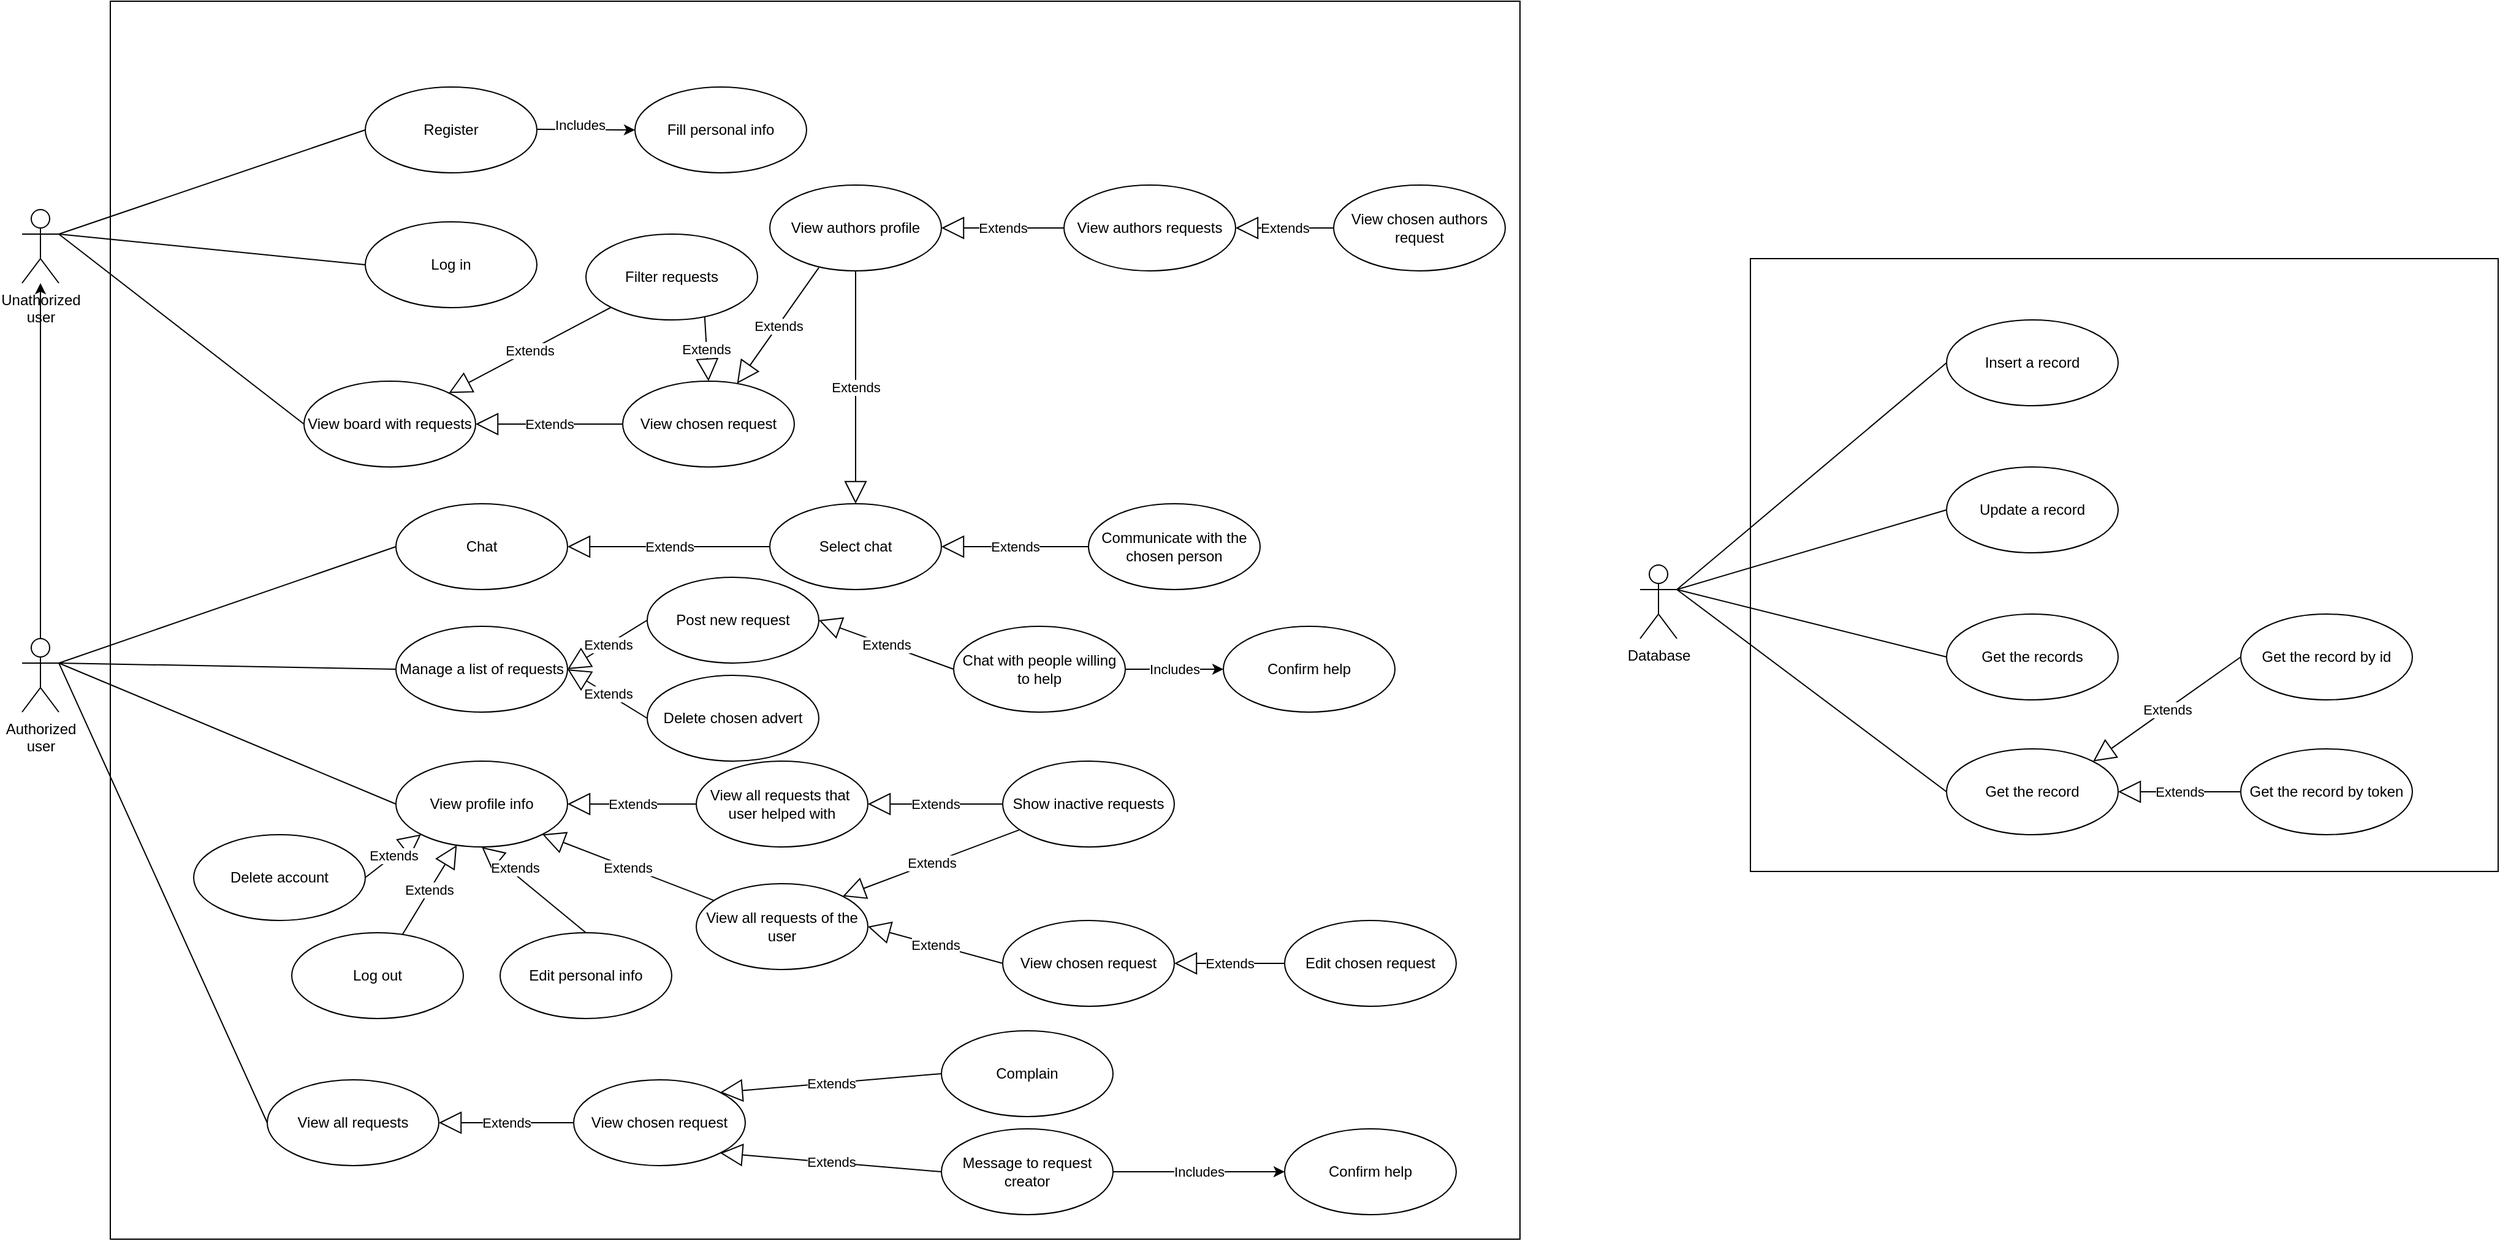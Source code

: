 <mxfile version="20.8.19" type="device"><diagram name="Page-1" id="T6e2aALSWX222qrkPBrM"><mxGraphModel dx="1290" dy="1731" grid="1" gridSize="10" guides="1" tooltips="1" connect="1" arrows="1" fold="1" page="1" pageScale="1" pageWidth="850" pageHeight="1100" math="0" shadow="0"><root><mxCell id="0"/><mxCell id="1" parent="0"/><mxCell id="k-0xFkzJwMOGXg3NnKaz-1" value="Unathorized&lt;br&gt;user" style="shape=umlActor;verticalLabelPosition=bottom;verticalAlign=top;html=1;outlineConnect=0;" parent="1" vertex="1"><mxGeometry x="120" y="100" width="30" height="60" as="geometry"/></mxCell><mxCell id="k-0xFkzJwMOGXg3NnKaz-4" value="" style="rounded=0;whiteSpace=wrap;html=1;" parent="1" vertex="1"><mxGeometry x="192" y="-70" width="1150" height="1010" as="geometry"/></mxCell><mxCell id="k-0xFkzJwMOGXg3NnKaz-5" value="" style="endArrow=none;html=1;rounded=0;exitX=1;exitY=0.333;exitDx=0;exitDy=0;exitPerimeter=0;entryX=0;entryY=0.5;entryDx=0;entryDy=0;" parent="1" source="k-0xFkzJwMOGXg3NnKaz-1" target="k-0xFkzJwMOGXg3NnKaz-14" edge="1"><mxGeometry width="50" height="50" relative="1" as="geometry"><mxPoint x="160" y="150" as="sourcePoint"/><mxPoint x="240" y="150" as="targetPoint"/></mxGeometry></mxCell><mxCell id="k-0xFkzJwMOGXg3NnKaz-6" value="Register" style="ellipse;whiteSpace=wrap;html=1;" parent="1" vertex="1"><mxGeometry x="400" width="140" height="70" as="geometry"/></mxCell><mxCell id="k-0xFkzJwMOGXg3NnKaz-7" value="Log in" style="ellipse;whiteSpace=wrap;html=1;" parent="1" vertex="1"><mxGeometry x="400" y="110" width="140" height="70" as="geometry"/></mxCell><mxCell id="k-0xFkzJwMOGXg3NnKaz-13" value="Fill personal info" style="ellipse;whiteSpace=wrap;html=1;" parent="1" vertex="1"><mxGeometry x="620" width="140" height="70" as="geometry"/></mxCell><mxCell id="k-0xFkzJwMOGXg3NnKaz-14" value="View board with requests" style="ellipse;whiteSpace=wrap;html=1;" parent="1" vertex="1"><mxGeometry x="350" y="240" width="140" height="70" as="geometry"/></mxCell><mxCell id="k-0xFkzJwMOGXg3NnKaz-17" value="View chosen request" style="ellipse;whiteSpace=wrap;html=1;" parent="1" vertex="1"><mxGeometry x="610" y="240" width="140" height="70" as="geometry"/></mxCell><mxCell id="Wc-uRps6rWRMnbQ7GVoI-1" style="edgeStyle=orthogonalEdgeStyle;rounded=0;orthogonalLoop=1;jettySize=auto;html=1;exitX=0.5;exitY=0;exitDx=0;exitDy=0;exitPerimeter=0;" parent="1" source="k-0xFkzJwMOGXg3NnKaz-18" target="k-0xFkzJwMOGXg3NnKaz-1" edge="1"><mxGeometry relative="1" as="geometry"/></mxCell><mxCell id="k-0xFkzJwMOGXg3NnKaz-18" value="Authorized&lt;br&gt;user" style="shape=umlActor;verticalLabelPosition=bottom;verticalAlign=top;html=1;" parent="1" vertex="1"><mxGeometry x="120" y="450" width="30" height="60" as="geometry"/></mxCell><mxCell id="k-0xFkzJwMOGXg3NnKaz-24" value="Manage a list of requests" style="ellipse;whiteSpace=wrap;html=1;" parent="1" vertex="1"><mxGeometry x="425" y="440" width="140" height="70" as="geometry"/></mxCell><mxCell id="k-0xFkzJwMOGXg3NnKaz-25" value="View profile info" style="ellipse;whiteSpace=wrap;html=1;" parent="1" vertex="1"><mxGeometry x="425" y="550" width="140" height="70" as="geometry"/></mxCell><mxCell id="k-0xFkzJwMOGXg3NnKaz-30" value="View chosen request" style="ellipse;whiteSpace=wrap;html=1;" parent="1" vertex="1"><mxGeometry x="570" y="810" width="140" height="70" as="geometry"/></mxCell><mxCell id="k-0xFkzJwMOGXg3NnKaz-31" value="Message to request creator" style="ellipse;whiteSpace=wrap;html=1;" parent="1" vertex="1"><mxGeometry x="870" y="850" width="140" height="70" as="geometry"/></mxCell><mxCell id="k-0xFkzJwMOGXg3NnKaz-35" value="Complain" style="ellipse;whiteSpace=wrap;html=1;" parent="1" vertex="1"><mxGeometry x="870" y="770" width="140" height="70" as="geometry"/></mxCell><mxCell id="k-0xFkzJwMOGXg3NnKaz-40" value="View authors profile" style="ellipse;whiteSpace=wrap;html=1;" parent="1" vertex="1"><mxGeometry x="730" y="80" width="140" height="70" as="geometry"/></mxCell><mxCell id="k-0xFkzJwMOGXg3NnKaz-43" value="View authors requests" style="ellipse;whiteSpace=wrap;html=1;" parent="1" vertex="1"><mxGeometry x="970" y="80" width="140" height="70" as="geometry"/></mxCell><mxCell id="k-0xFkzJwMOGXg3NnKaz-44" value="Post new request" style="ellipse;whiteSpace=wrap;html=1;" parent="1" vertex="1"><mxGeometry x="630" y="400" width="140" height="70" as="geometry"/></mxCell><mxCell id="k-0xFkzJwMOGXg3NnKaz-46" value="Chat with people willing to help" style="ellipse;whiteSpace=wrap;html=1;" parent="1" vertex="1"><mxGeometry x="880" y="440" width="140" height="70" as="geometry"/></mxCell><mxCell id="k-0xFkzJwMOGXg3NnKaz-48" value="Extends" style="endArrow=block;endSize=16;endFill=0;html=1;rounded=0;entryX=1;entryY=0.5;entryDx=0;entryDy=0;exitX=0;exitY=0.5;exitDx=0;exitDy=0;" parent="1" source="k-0xFkzJwMOGXg3NnKaz-46" target="k-0xFkzJwMOGXg3NnKaz-44" edge="1"><mxGeometry width="160" relative="1" as="geometry"><mxPoint x="750" y="600" as="sourcePoint"/><mxPoint x="910" y="600" as="targetPoint"/></mxGeometry></mxCell><mxCell id="k-0xFkzJwMOGXg3NnKaz-50" value="Confirm help" style="ellipse;whiteSpace=wrap;html=1;" parent="1" vertex="1"><mxGeometry x="1150" y="850" width="140" height="70" as="geometry"/></mxCell><mxCell id="k-0xFkzJwMOGXg3NnKaz-52" value="Confirm help" style="ellipse;whiteSpace=wrap;html=1;" parent="1" vertex="1"><mxGeometry x="1100" y="440" width="140" height="70" as="geometry"/></mxCell><mxCell id="k-0xFkzJwMOGXg3NnKaz-54" value="View all requests that&amp;nbsp;&lt;br&gt;user helped with" style="ellipse;whiteSpace=wrap;html=1;" parent="1" vertex="1"><mxGeometry x="670" y="550" width="140" height="70" as="geometry"/></mxCell><mxCell id="k-0xFkzJwMOGXg3NnKaz-55" value="View all requests of the user" style="ellipse;whiteSpace=wrap;html=1;" parent="1" vertex="1"><mxGeometry x="670" y="650" width="140" height="70" as="geometry"/></mxCell><mxCell id="k-0xFkzJwMOGXg3NnKaz-58" value="Show inactive requests" style="ellipse;whiteSpace=wrap;html=1;" parent="1" vertex="1"><mxGeometry x="920" y="550" width="140" height="70" as="geometry"/></mxCell><mxCell id="k-0xFkzJwMOGXg3NnKaz-59" value="Extends" style="endArrow=block;endSize=16;endFill=0;html=1;rounded=0;entryX=1;entryY=0.5;entryDx=0;entryDy=0;" parent="1" source="k-0xFkzJwMOGXg3NnKaz-58" target="k-0xFkzJwMOGXg3NnKaz-54" edge="1"><mxGeometry width="160" relative="1" as="geometry"><mxPoint x="710" y="750" as="sourcePoint"/><mxPoint x="710" y="610" as="targetPoint"/></mxGeometry></mxCell><mxCell id="k-0xFkzJwMOGXg3NnKaz-60" value="Extends" style="endArrow=block;endSize=16;endFill=0;html=1;rounded=0;entryX=1;entryY=0;entryDx=0;entryDy=0;" parent="1" source="k-0xFkzJwMOGXg3NnKaz-58" target="k-0xFkzJwMOGXg3NnKaz-55" edge="1"><mxGeometry width="160" relative="1" as="geometry"><mxPoint x="690" y="750" as="sourcePoint"/><mxPoint x="850" y="750" as="targetPoint"/></mxGeometry></mxCell><mxCell id="k-0xFkzJwMOGXg3NnKaz-64" value="Edit personal info" style="ellipse;whiteSpace=wrap;html=1;" parent="1" vertex="1"><mxGeometry x="510" y="690" width="140" height="70" as="geometry"/></mxCell><mxCell id="k-0xFkzJwMOGXg3NnKaz-65" value="Log out" style="ellipse;whiteSpace=wrap;html=1;" parent="1" vertex="1"><mxGeometry x="340" y="690" width="140" height="70" as="geometry"/></mxCell><mxCell id="k-0xFkzJwMOGXg3NnKaz-67" value="Filter requests" style="ellipse;whiteSpace=wrap;html=1;" parent="1" vertex="1"><mxGeometry x="580" y="120" width="140" height="70" as="geometry"/></mxCell><mxCell id="k-0xFkzJwMOGXg3NnKaz-68" value="Extends" style="endArrow=block;endSize=16;endFill=0;html=1;rounded=0;exitX=0;exitY=1;exitDx=0;exitDy=0;" parent="1" source="k-0xFkzJwMOGXg3NnKaz-67" target="k-0xFkzJwMOGXg3NnKaz-14" edge="1"><mxGeometry width="160" relative="1" as="geometry"><mxPoint x="490" y="240" as="sourcePoint"/><mxPoint x="650" y="240" as="targetPoint"/></mxGeometry></mxCell><mxCell id="k-0xFkzJwMOGXg3NnKaz-69" value="" style="endArrow=classic;html=1;rounded=0;entryX=0;entryY=0.5;entryDx=0;entryDy=0;" parent="1" target="k-0xFkzJwMOGXg3NnKaz-13" edge="1"><mxGeometry relative="1" as="geometry"><mxPoint x="540" y="34.5" as="sourcePoint"/><mxPoint x="590" y="34.5" as="targetPoint"/><Array as="points"/></mxGeometry></mxCell><mxCell id="k-0xFkzJwMOGXg3NnKaz-70" value="Includes" style="edgeLabel;resizable=0;html=1;align=center;verticalAlign=middle;" parent="k-0xFkzJwMOGXg3NnKaz-69" connectable="0" vertex="1"><mxGeometry relative="1" as="geometry"><mxPoint x="-5" y="-4" as="offset"/></mxGeometry></mxCell><mxCell id="k-0xFkzJwMOGXg3NnKaz-74" value="Extends" style="endArrow=block;endSize=16;endFill=0;html=1;rounded=0;" parent="1" source="k-0xFkzJwMOGXg3NnKaz-65" target="k-0xFkzJwMOGXg3NnKaz-25" edge="1"><mxGeometry width="160" relative="1" as="geometry"><mxPoint x="260" y="690" as="sourcePoint"/><mxPoint x="420" y="690" as="targetPoint"/></mxGeometry></mxCell><mxCell id="k-0xFkzJwMOGXg3NnKaz-75" value="Extends" style="endArrow=block;endSize=16;endFill=0;html=1;rounded=0;exitX=0.5;exitY=0;exitDx=0;exitDy=0;entryX=0.5;entryY=1;entryDx=0;entryDy=0;" parent="1" source="k-0xFkzJwMOGXg3NnKaz-64" target="k-0xFkzJwMOGXg3NnKaz-25" edge="1"><mxGeometry x="0.429" y="-4" width="160" relative="1" as="geometry"><mxPoint x="320" y="700" as="sourcePoint"/><mxPoint x="511" y="623" as="targetPoint"/><mxPoint as="offset"/></mxGeometry></mxCell><mxCell id="k-0xFkzJwMOGXg3NnKaz-77" value="Extends" style="endArrow=block;endSize=16;endFill=0;html=1;rounded=0;entryX=1;entryY=1;entryDx=0;entryDy=0;" parent="1" source="k-0xFkzJwMOGXg3NnKaz-55" target="k-0xFkzJwMOGXg3NnKaz-25" edge="1"><mxGeometry width="160" relative="1" as="geometry"><mxPoint x="550" y="790" as="sourcePoint"/><mxPoint x="710" y="790" as="targetPoint"/></mxGeometry></mxCell><mxCell id="k-0xFkzJwMOGXg3NnKaz-78" value="Extends" style="endArrow=block;endSize=16;endFill=0;html=1;rounded=0;entryX=1;entryY=0.5;entryDx=0;entryDy=0;" parent="1" source="k-0xFkzJwMOGXg3NnKaz-54" target="k-0xFkzJwMOGXg3NnKaz-25" edge="1"><mxGeometry width="160" relative="1" as="geometry"><mxPoint x="570" y="670" as="sourcePoint"/><mxPoint x="730" y="670" as="targetPoint"/></mxGeometry></mxCell><mxCell id="k-0xFkzJwMOGXg3NnKaz-79" value="Extends" style="endArrow=block;endSize=16;endFill=0;html=1;rounded=0;entryX=1;entryY=0.5;entryDx=0;entryDy=0;exitX=0;exitY=0.5;exitDx=0;exitDy=0;" parent="1" source="k-0xFkzJwMOGXg3NnKaz-44" target="k-0xFkzJwMOGXg3NnKaz-24" edge="1"><mxGeometry width="160" relative="1" as="geometry"><mxPoint x="620" y="520" as="sourcePoint"/><mxPoint x="800" y="550" as="targetPoint"/></mxGeometry></mxCell><mxCell id="k-0xFkzJwMOGXg3NnKaz-85" value="" style="endArrow=classic;html=1;rounded=0;entryX=0;entryY=0.5;entryDx=0;entryDy=0;exitX=1;exitY=0.5;exitDx=0;exitDy=0;" parent="1" source="k-0xFkzJwMOGXg3NnKaz-31" target="k-0xFkzJwMOGXg3NnKaz-50" edge="1"><mxGeometry relative="1" as="geometry"><mxPoint x="910" y="336" as="sourcePoint"/><mxPoint x="990" y="336" as="targetPoint"/></mxGeometry></mxCell><mxCell id="k-0xFkzJwMOGXg3NnKaz-86" value="Includes" style="edgeLabel;resizable=0;html=1;align=center;verticalAlign=middle;" parent="k-0xFkzJwMOGXg3NnKaz-85" connectable="0" vertex="1"><mxGeometry relative="1" as="geometry"/></mxCell><mxCell id="k-0xFkzJwMOGXg3NnKaz-88" value="Extends" style="endArrow=block;endSize=16;endFill=0;html=1;rounded=0;exitX=0;exitY=0.5;exitDx=0;exitDy=0;entryX=1;entryY=0.5;entryDx=0;entryDy=0;" parent="1" source="k-0xFkzJwMOGXg3NnKaz-43" target="k-0xFkzJwMOGXg3NnKaz-40" edge="1"><mxGeometry width="160" relative="1" as="geometry"><mxPoint x="880" y="160" as="sourcePoint"/><mxPoint x="870" y="120" as="targetPoint"/></mxGeometry></mxCell><mxCell id="k-0xFkzJwMOGXg3NnKaz-89" value="Extends" style="endArrow=block;endSize=16;endFill=0;html=1;rounded=0;exitX=0.286;exitY=0.962;exitDx=0;exitDy=0;exitPerimeter=0;" parent="1" source="k-0xFkzJwMOGXg3NnKaz-40" target="k-0xFkzJwMOGXg3NnKaz-17" edge="1"><mxGeometry width="160" relative="1" as="geometry"><mxPoint x="760" y="170" as="sourcePoint"/><mxPoint x="920" y="170" as="targetPoint"/></mxGeometry></mxCell><mxCell id="k-0xFkzJwMOGXg3NnKaz-90" value="Extends" style="endArrow=block;endSize=16;endFill=0;html=1;rounded=0;entryX=1;entryY=0.5;entryDx=0;entryDy=0;" parent="1" source="k-0xFkzJwMOGXg3NnKaz-17" target="k-0xFkzJwMOGXg3NnKaz-14" edge="1"><mxGeometry width="160" relative="1" as="geometry"><mxPoint x="530" y="320" as="sourcePoint"/><mxPoint x="690" y="320" as="targetPoint"/></mxGeometry></mxCell><mxCell id="k-0xFkzJwMOGXg3NnKaz-94" value="Extends" style="endArrow=block;endSize=16;endFill=0;html=1;rounded=0;exitX=0.692;exitY=0.961;exitDx=0;exitDy=0;exitPerimeter=0;" parent="1" source="k-0xFkzJwMOGXg3NnKaz-67" edge="1"><mxGeometry width="160" relative="1" as="geometry"><mxPoint x="450" y="200" as="sourcePoint"/><mxPoint x="680" y="240" as="targetPoint"/></mxGeometry></mxCell><mxCell id="k-0xFkzJwMOGXg3NnKaz-97" value="Extends" style="endArrow=block;endSize=16;endFill=0;html=1;rounded=0;entryX=1;entryY=1;entryDx=0;entryDy=0;exitX=0;exitY=0.5;exitDx=0;exitDy=0;" parent="1" source="k-0xFkzJwMOGXg3NnKaz-31" target="k-0xFkzJwMOGXg3NnKaz-30" edge="1"><mxGeometry width="160" relative="1" as="geometry"><mxPoint x="610" y="330" as="sourcePoint"/><mxPoint x="770" y="330" as="targetPoint"/></mxGeometry></mxCell><mxCell id="k-0xFkzJwMOGXg3NnKaz-98" value="Extends" style="endArrow=block;endSize=16;endFill=0;html=1;rounded=0;entryX=1;entryY=0;entryDx=0;entryDy=0;exitX=0;exitY=0.5;exitDx=0;exitDy=0;" parent="1" source="k-0xFkzJwMOGXg3NnKaz-35" target="k-0xFkzJwMOGXg3NnKaz-30" edge="1"><mxGeometry width="160" relative="1" as="geometry"><mxPoint x="837" y="267" as="sourcePoint"/><mxPoint x="780" y="320" as="targetPoint"/></mxGeometry></mxCell><mxCell id="k-0xFkzJwMOGXg3NnKaz-100" value="View chosen request" style="ellipse;whiteSpace=wrap;html=1;" parent="1" vertex="1"><mxGeometry x="920" y="680" width="140" height="70" as="geometry"/></mxCell><mxCell id="k-0xFkzJwMOGXg3NnKaz-101" value="Extends" style="endArrow=block;endSize=16;endFill=0;html=1;rounded=0;entryX=1;entryY=0.5;entryDx=0;entryDy=0;exitX=0;exitY=0.5;exitDx=0;exitDy=0;" parent="1" source="k-0xFkzJwMOGXg3NnKaz-100" target="k-0xFkzJwMOGXg3NnKaz-55" edge="1"><mxGeometry width="160" relative="1" as="geometry"><mxPoint x="550" y="820" as="sourcePoint"/><mxPoint x="710" y="820" as="targetPoint"/></mxGeometry></mxCell><mxCell id="k-0xFkzJwMOGXg3NnKaz-102" value="Chat" style="ellipse;whiteSpace=wrap;html=1;" parent="1" vertex="1"><mxGeometry x="425" y="340" width="140" height="70" as="geometry"/></mxCell><mxCell id="k-0xFkzJwMOGXg3NnKaz-108" value="Edit chosen request" style="ellipse;whiteSpace=wrap;html=1;" parent="1" vertex="1"><mxGeometry x="1150" y="680" width="140" height="70" as="geometry"/></mxCell><mxCell id="k-0xFkzJwMOGXg3NnKaz-109" value="Extends" style="endArrow=block;endSize=16;endFill=0;html=1;rounded=0;entryX=1;entryY=0.5;entryDx=0;entryDy=0;" parent="1" source="k-0xFkzJwMOGXg3NnKaz-108" target="k-0xFkzJwMOGXg3NnKaz-100" edge="1"><mxGeometry width="160" relative="1" as="geometry"><mxPoint x="1040" y="820" as="sourcePoint"/><mxPoint x="1200" y="820" as="targetPoint"/></mxGeometry></mxCell><mxCell id="k-0xFkzJwMOGXg3NnKaz-110" value="Select chat" style="ellipse;whiteSpace=wrap;html=1;" parent="1" vertex="1"><mxGeometry x="730" y="340" width="140" height="70" as="geometry"/></mxCell><mxCell id="k-0xFkzJwMOGXg3NnKaz-111" value="Extends" style="endArrow=block;endSize=16;endFill=0;html=1;rounded=0;entryX=1;entryY=0.5;entryDx=0;entryDy=0;exitX=0;exitY=0.5;exitDx=0;exitDy=0;" parent="1" source="k-0xFkzJwMOGXg3NnKaz-110" target="k-0xFkzJwMOGXg3NnKaz-102" edge="1"><mxGeometry width="160" relative="1" as="geometry"><mxPoint x="320" y="900" as="sourcePoint"/><mxPoint x="480" y="900" as="targetPoint"/></mxGeometry></mxCell><mxCell id="k-0xFkzJwMOGXg3NnKaz-112" value="Communicate with the chosen person" style="ellipse;whiteSpace=wrap;html=1;" parent="1" vertex="1"><mxGeometry x="990" y="340" width="140" height="70" as="geometry"/></mxCell><mxCell id="k-0xFkzJwMOGXg3NnKaz-113" value="Extends" style="endArrow=block;endSize=16;endFill=0;html=1;rounded=0;entryX=1;entryY=0.5;entryDx=0;entryDy=0;exitX=0;exitY=0.5;exitDx=0;exitDy=0;" parent="1" source="k-0xFkzJwMOGXg3NnKaz-112" target="k-0xFkzJwMOGXg3NnKaz-110" edge="1"><mxGeometry width="160" relative="1" as="geometry"><mxPoint x="580" y="960" as="sourcePoint"/><mxPoint x="740" y="960" as="targetPoint"/></mxGeometry></mxCell><mxCell id="Wc-uRps6rWRMnbQ7GVoI-7" value="" style="endArrow=none;html=1;rounded=0;exitX=1;exitY=0.333;exitDx=0;exitDy=0;exitPerimeter=0;entryX=0;entryY=0.5;entryDx=0;entryDy=0;" parent="1" source="k-0xFkzJwMOGXg3NnKaz-18" target="k-0xFkzJwMOGXg3NnKaz-24" edge="1"><mxGeometry width="50" height="50" relative="1" as="geometry"><mxPoint x="240" y="468.57" as="sourcePoint"/><mxPoint x="320" y="468.57" as="targetPoint"/></mxGeometry></mxCell><mxCell id="Wc-uRps6rWRMnbQ7GVoI-8" value="" style="endArrow=none;html=1;rounded=0;exitX=1;exitY=0.333;exitDx=0;exitDy=0;exitPerimeter=0;entryX=0;entryY=0.5;entryDx=0;entryDy=0;" parent="1" source="k-0xFkzJwMOGXg3NnKaz-18" target="k-0xFkzJwMOGXg3NnKaz-25" edge="1"><mxGeometry width="50" height="50" relative="1" as="geometry"><mxPoint x="160" y="480" as="sourcePoint"/><mxPoint x="435.0" y="490" as="targetPoint"/></mxGeometry></mxCell><mxCell id="Wc-uRps6rWRMnbQ7GVoI-10" value="" style="endArrow=none;html=1;rounded=0;exitX=1;exitY=0.333;exitDx=0;exitDy=0;exitPerimeter=0;entryX=0;entryY=0.5;entryDx=0;entryDy=0;" parent="1" source="k-0xFkzJwMOGXg3NnKaz-18" target="k-0xFkzJwMOGXg3NnKaz-102" edge="1"><mxGeometry width="50" height="50" relative="1" as="geometry"><mxPoint x="160" y="480" as="sourcePoint"/><mxPoint x="339.995" y="700.508" as="targetPoint"/></mxGeometry></mxCell><mxCell id="Wc-uRps6rWRMnbQ7GVoI-11" value="" style="endArrow=none;html=1;rounded=0;exitX=1;exitY=0.333;exitDx=0;exitDy=0;exitPerimeter=0;entryX=0;entryY=0.5;entryDx=0;entryDy=0;" parent="1" source="k-0xFkzJwMOGXg3NnKaz-18" target="Ah_yN7kXtlc6pDpH-zy2-3" edge="1"><mxGeometry width="50" height="50" relative="1" as="geometry"><mxPoint x="160" y="480" as="sourcePoint"/><mxPoint x="435.0" y="490" as="targetPoint"/></mxGeometry></mxCell><mxCell id="Wc-uRps6rWRMnbQ7GVoI-13" value="Database" style="shape=umlActor;verticalLabelPosition=bottom;verticalAlign=top;html=1;" parent="1" vertex="1"><mxGeometry x="1440" y="390" width="30" height="60" as="geometry"/></mxCell><mxCell id="Wc-uRps6rWRMnbQ7GVoI-25" value="" style="rounded=0;whiteSpace=wrap;html=1;" parent="1" vertex="1"><mxGeometry x="1530" y="140" width="610" height="500" as="geometry"/></mxCell><mxCell id="Wc-uRps6rWRMnbQ7GVoI-27" value="Get the record" style="ellipse;whiteSpace=wrap;html=1;" parent="1" vertex="1"><mxGeometry x="1690" y="540" width="140" height="70" as="geometry"/></mxCell><mxCell id="Wc-uRps6rWRMnbQ7GVoI-28" value="Get the records" style="ellipse;whiteSpace=wrap;html=1;" parent="1" vertex="1"><mxGeometry x="1690" y="430" width="140" height="70" as="geometry"/></mxCell><mxCell id="Wc-uRps6rWRMnbQ7GVoI-29" value="Update a record" style="ellipse;whiteSpace=wrap;html=1;" parent="1" vertex="1"><mxGeometry x="1690" y="310" width="140" height="70" as="geometry"/></mxCell><mxCell id="Wc-uRps6rWRMnbQ7GVoI-30" value="Insert a record" style="ellipse;whiteSpace=wrap;html=1;" parent="1" vertex="1"><mxGeometry x="1690" y="190" width="140" height="70" as="geometry"/></mxCell><mxCell id="Wc-uRps6rWRMnbQ7GVoI-32" value="" style="endArrow=none;html=1;rounded=0;exitX=1;exitY=0.333;exitDx=0;exitDy=0;exitPerimeter=0;entryX=0;entryY=0.5;entryDx=0;entryDy=0;" parent="1" source="Wc-uRps6rWRMnbQ7GVoI-13" target="Wc-uRps6rWRMnbQ7GVoI-30" edge="1"><mxGeometry width="50" height="50" relative="1" as="geometry"><mxPoint x="1525" y="260" as="sourcePoint"/><mxPoint x="1605" y="260" as="targetPoint"/></mxGeometry></mxCell><mxCell id="Wc-uRps6rWRMnbQ7GVoI-33" value="" style="endArrow=none;html=1;rounded=0;entryX=0;entryY=0.5;entryDx=0;entryDy=0;exitX=1;exitY=0.333;exitDx=0;exitDy=0;exitPerimeter=0;" parent="1" source="Wc-uRps6rWRMnbQ7GVoI-13" target="Wc-uRps6rWRMnbQ7GVoI-29" edge="1"><mxGeometry width="50" height="50" relative="1" as="geometry"><mxPoint x="1480" y="170" as="sourcePoint"/><mxPoint x="1730" y="25" as="targetPoint"/></mxGeometry></mxCell><mxCell id="Wc-uRps6rWRMnbQ7GVoI-34" value="" style="endArrow=none;html=1;rounded=0;entryX=0;entryY=0.5;entryDx=0;entryDy=0;exitX=1;exitY=0.333;exitDx=0;exitDy=0;exitPerimeter=0;" parent="1" source="Wc-uRps6rWRMnbQ7GVoI-13" target="Wc-uRps6rWRMnbQ7GVoI-28" edge="1"><mxGeometry width="50" height="50" relative="1" as="geometry"><mxPoint x="1490" y="180" as="sourcePoint"/><mxPoint x="1730" y="135" as="targetPoint"/></mxGeometry></mxCell><mxCell id="Wc-uRps6rWRMnbQ7GVoI-35" value="" style="endArrow=none;html=1;rounded=0;entryX=0;entryY=0.5;entryDx=0;entryDy=0;exitX=1;exitY=0.333;exitDx=0;exitDy=0;exitPerimeter=0;" parent="1" source="Wc-uRps6rWRMnbQ7GVoI-13" target="Wc-uRps6rWRMnbQ7GVoI-27" edge="1"><mxGeometry width="50" height="50" relative="1" as="geometry"><mxPoint x="1490" y="180" as="sourcePoint"/><mxPoint x="1730" y="240" as="targetPoint"/></mxGeometry></mxCell><mxCell id="Wc-uRps6rWRMnbQ7GVoI-36" value="Get the record by token" style="ellipse;whiteSpace=wrap;html=1;" parent="1" vertex="1"><mxGeometry x="1930" y="540" width="140" height="70" as="geometry"/></mxCell><mxCell id="Wc-uRps6rWRMnbQ7GVoI-37" value="Get the record by id" style="ellipse;whiteSpace=wrap;html=1;" parent="1" vertex="1"><mxGeometry x="1930" y="430" width="140" height="70" as="geometry"/></mxCell><mxCell id="Wc-uRps6rWRMnbQ7GVoI-38" value="Extends" style="endArrow=block;endSize=16;endFill=0;html=1;rounded=0;exitX=0;exitY=0.5;exitDx=0;exitDy=0;entryX=1;entryY=0;entryDx=0;entryDy=0;" parent="1" source="Wc-uRps6rWRMnbQ7GVoI-37" target="Wc-uRps6rWRMnbQ7GVoI-27" edge="1"><mxGeometry width="160" relative="1" as="geometry"><mxPoint x="1971.865" y="320.002" as="sourcePoint"/><mxPoint x="1840.001" y="390.097" as="targetPoint"/></mxGeometry></mxCell><mxCell id="Wc-uRps6rWRMnbQ7GVoI-39" value="Extends" style="endArrow=block;endSize=16;endFill=0;html=1;rounded=0;exitX=0;exitY=0.5;exitDx=0;exitDy=0;entryX=1;entryY=0.5;entryDx=0;entryDy=0;" parent="1" source="Wc-uRps6rWRMnbQ7GVoI-36" target="Wc-uRps6rWRMnbQ7GVoI-27" edge="1"><mxGeometry width="160" relative="1" as="geometry"><mxPoint x="1940" y="285" as="sourcePoint"/><mxPoint x="1870" y="355" as="targetPoint"/></mxGeometry></mxCell><mxCell id="Ah_yN7kXtlc6pDpH-zy2-1" value="" style="endArrow=none;html=1;rounded=0;exitX=1;exitY=0.333;exitDx=0;exitDy=0;exitPerimeter=0;entryX=0;entryY=0.5;entryDx=0;entryDy=0;" parent="1" source="k-0xFkzJwMOGXg3NnKaz-1" target="k-0xFkzJwMOGXg3NnKaz-7" edge="1"><mxGeometry width="50" height="50" relative="1" as="geometry"><mxPoint x="170" y="160" as="sourcePoint"/><mxPoint x="250" y="160" as="targetPoint"/></mxGeometry></mxCell><mxCell id="Ah_yN7kXtlc6pDpH-zy2-2" value="" style="endArrow=none;html=1;rounded=0;exitX=1;exitY=0.333;exitDx=0;exitDy=0;exitPerimeter=0;entryX=0;entryY=0.5;entryDx=0;entryDy=0;" parent="1" source="k-0xFkzJwMOGXg3NnKaz-1" target="k-0xFkzJwMOGXg3NnKaz-6" edge="1"><mxGeometry width="50" height="50" relative="1" as="geometry"><mxPoint x="180" y="170" as="sourcePoint"/><mxPoint x="260" y="170" as="targetPoint"/></mxGeometry></mxCell><mxCell id="Ah_yN7kXtlc6pDpH-zy2-3" value="View all requests" style="ellipse;whiteSpace=wrap;html=1;" parent="1" vertex="1"><mxGeometry x="320" y="810" width="140" height="70" as="geometry"/></mxCell><mxCell id="Ah_yN7kXtlc6pDpH-zy2-4" value="Extends" style="endArrow=block;endSize=16;endFill=0;html=1;rounded=0;entryX=1;entryY=0.5;entryDx=0;entryDy=0;exitX=0;exitY=0.5;exitDx=0;exitDy=0;" parent="1" source="k-0xFkzJwMOGXg3NnKaz-30" target="Ah_yN7kXtlc6pDpH-zy2-3" edge="1"><mxGeometry width="160" relative="1" as="geometry"><mxPoint x="600.005" y="320.004" as="sourcePoint"/><mxPoint x="479.62" y="326.34" as="targetPoint"/></mxGeometry></mxCell><mxCell id="Ah_yN7kXtlc6pDpH-zy2-5" value="" style="endArrow=classic;html=1;rounded=0;entryX=0;entryY=0.5;entryDx=0;entryDy=0;exitX=1;exitY=0.5;exitDx=0;exitDy=0;" parent="1" source="k-0xFkzJwMOGXg3NnKaz-46" target="k-0xFkzJwMOGXg3NnKaz-52" edge="1"><mxGeometry relative="1" as="geometry"><mxPoint x="950.0" y="375" as="sourcePoint"/><mxPoint x="1040.0" y="375" as="targetPoint"/></mxGeometry></mxCell><mxCell id="Ah_yN7kXtlc6pDpH-zy2-6" value="Includes" style="edgeLabel;resizable=0;html=1;align=center;verticalAlign=middle;" parent="Ah_yN7kXtlc6pDpH-zy2-5" connectable="0" vertex="1"><mxGeometry relative="1" as="geometry"/></mxCell><mxCell id="B3R4V9JR9mgTm7PN6l3_-3" value="View chosen authors request" style="ellipse;whiteSpace=wrap;html=1;" parent="1" vertex="1"><mxGeometry x="1190" y="80" width="140" height="70" as="geometry"/></mxCell><mxCell id="B3R4V9JR9mgTm7PN6l3_-4" value="Extends" style="endArrow=block;endSize=16;endFill=0;html=1;rounded=0;exitX=0;exitY=0.5;exitDx=0;exitDy=0;entryX=1;entryY=0.5;entryDx=0;entryDy=0;" parent="1" source="B3R4V9JR9mgTm7PN6l3_-3" target="k-0xFkzJwMOGXg3NnKaz-43" edge="1"><mxGeometry width="160" relative="1" as="geometry"><mxPoint x="1190.0" y="154.41" as="sourcePoint"/><mxPoint x="1090" y="154.41" as="targetPoint"/></mxGeometry></mxCell><mxCell id="B3R4V9JR9mgTm7PN6l3_-6" value="Extends" style="endArrow=block;endSize=16;endFill=0;html=1;rounded=0;exitX=0.5;exitY=1;exitDx=0;exitDy=0;entryX=0.5;entryY=0;entryDx=0;entryDy=0;" parent="1" source="k-0xFkzJwMOGXg3NnKaz-40" target="k-0xFkzJwMOGXg3NnKaz-110" edge="1"><mxGeometry width="160" relative="1" as="geometry"><mxPoint x="780.04" y="157.34" as="sourcePoint"/><mxPoint x="714.865" y="242.283" as="targetPoint"/></mxGeometry></mxCell><mxCell id="G1LtZ27jtUtpJl_4s3wB-1" value="Delete account" style="ellipse;whiteSpace=wrap;html=1;" parent="1" vertex="1"><mxGeometry x="260" y="610" width="140" height="70" as="geometry"/></mxCell><mxCell id="G1LtZ27jtUtpJl_4s3wB-2" value="Extends" style="endArrow=block;endSize=16;endFill=0;html=1;rounded=0;entryX=0;entryY=1;entryDx=0;entryDy=0;exitX=1;exitY=0.5;exitDx=0;exitDy=0;" parent="1" source="G1LtZ27jtUtpJl_4s3wB-1" target="k-0xFkzJwMOGXg3NnKaz-25" edge="1"><mxGeometry width="160" relative="1" as="geometry"><mxPoint x="390" y="620" as="sourcePoint"/><mxPoint x="444.436" y="617.001" as="targetPoint"/></mxGeometry></mxCell><mxCell id="G1LtZ27jtUtpJl_4s3wB-3" value="Delete chosen advert" style="ellipse;whiteSpace=wrap;html=1;" parent="1" vertex="1"><mxGeometry x="630" y="480" width="140" height="70" as="geometry"/></mxCell><mxCell id="G1LtZ27jtUtpJl_4s3wB-4" value="Extends" style="endArrow=block;endSize=16;endFill=0;html=1;rounded=0;entryX=1;entryY=0.5;entryDx=0;entryDy=0;exitX=0;exitY=0.5;exitDx=0;exitDy=0;" parent="1" source="G1LtZ27jtUtpJl_4s3wB-3" target="k-0xFkzJwMOGXg3NnKaz-24" edge="1"><mxGeometry width="160" relative="1" as="geometry"><mxPoint x="640" y="445" as="sourcePoint"/><mxPoint x="575" y="485" as="targetPoint"/></mxGeometry></mxCell></root></mxGraphModel></diagram></mxfile>